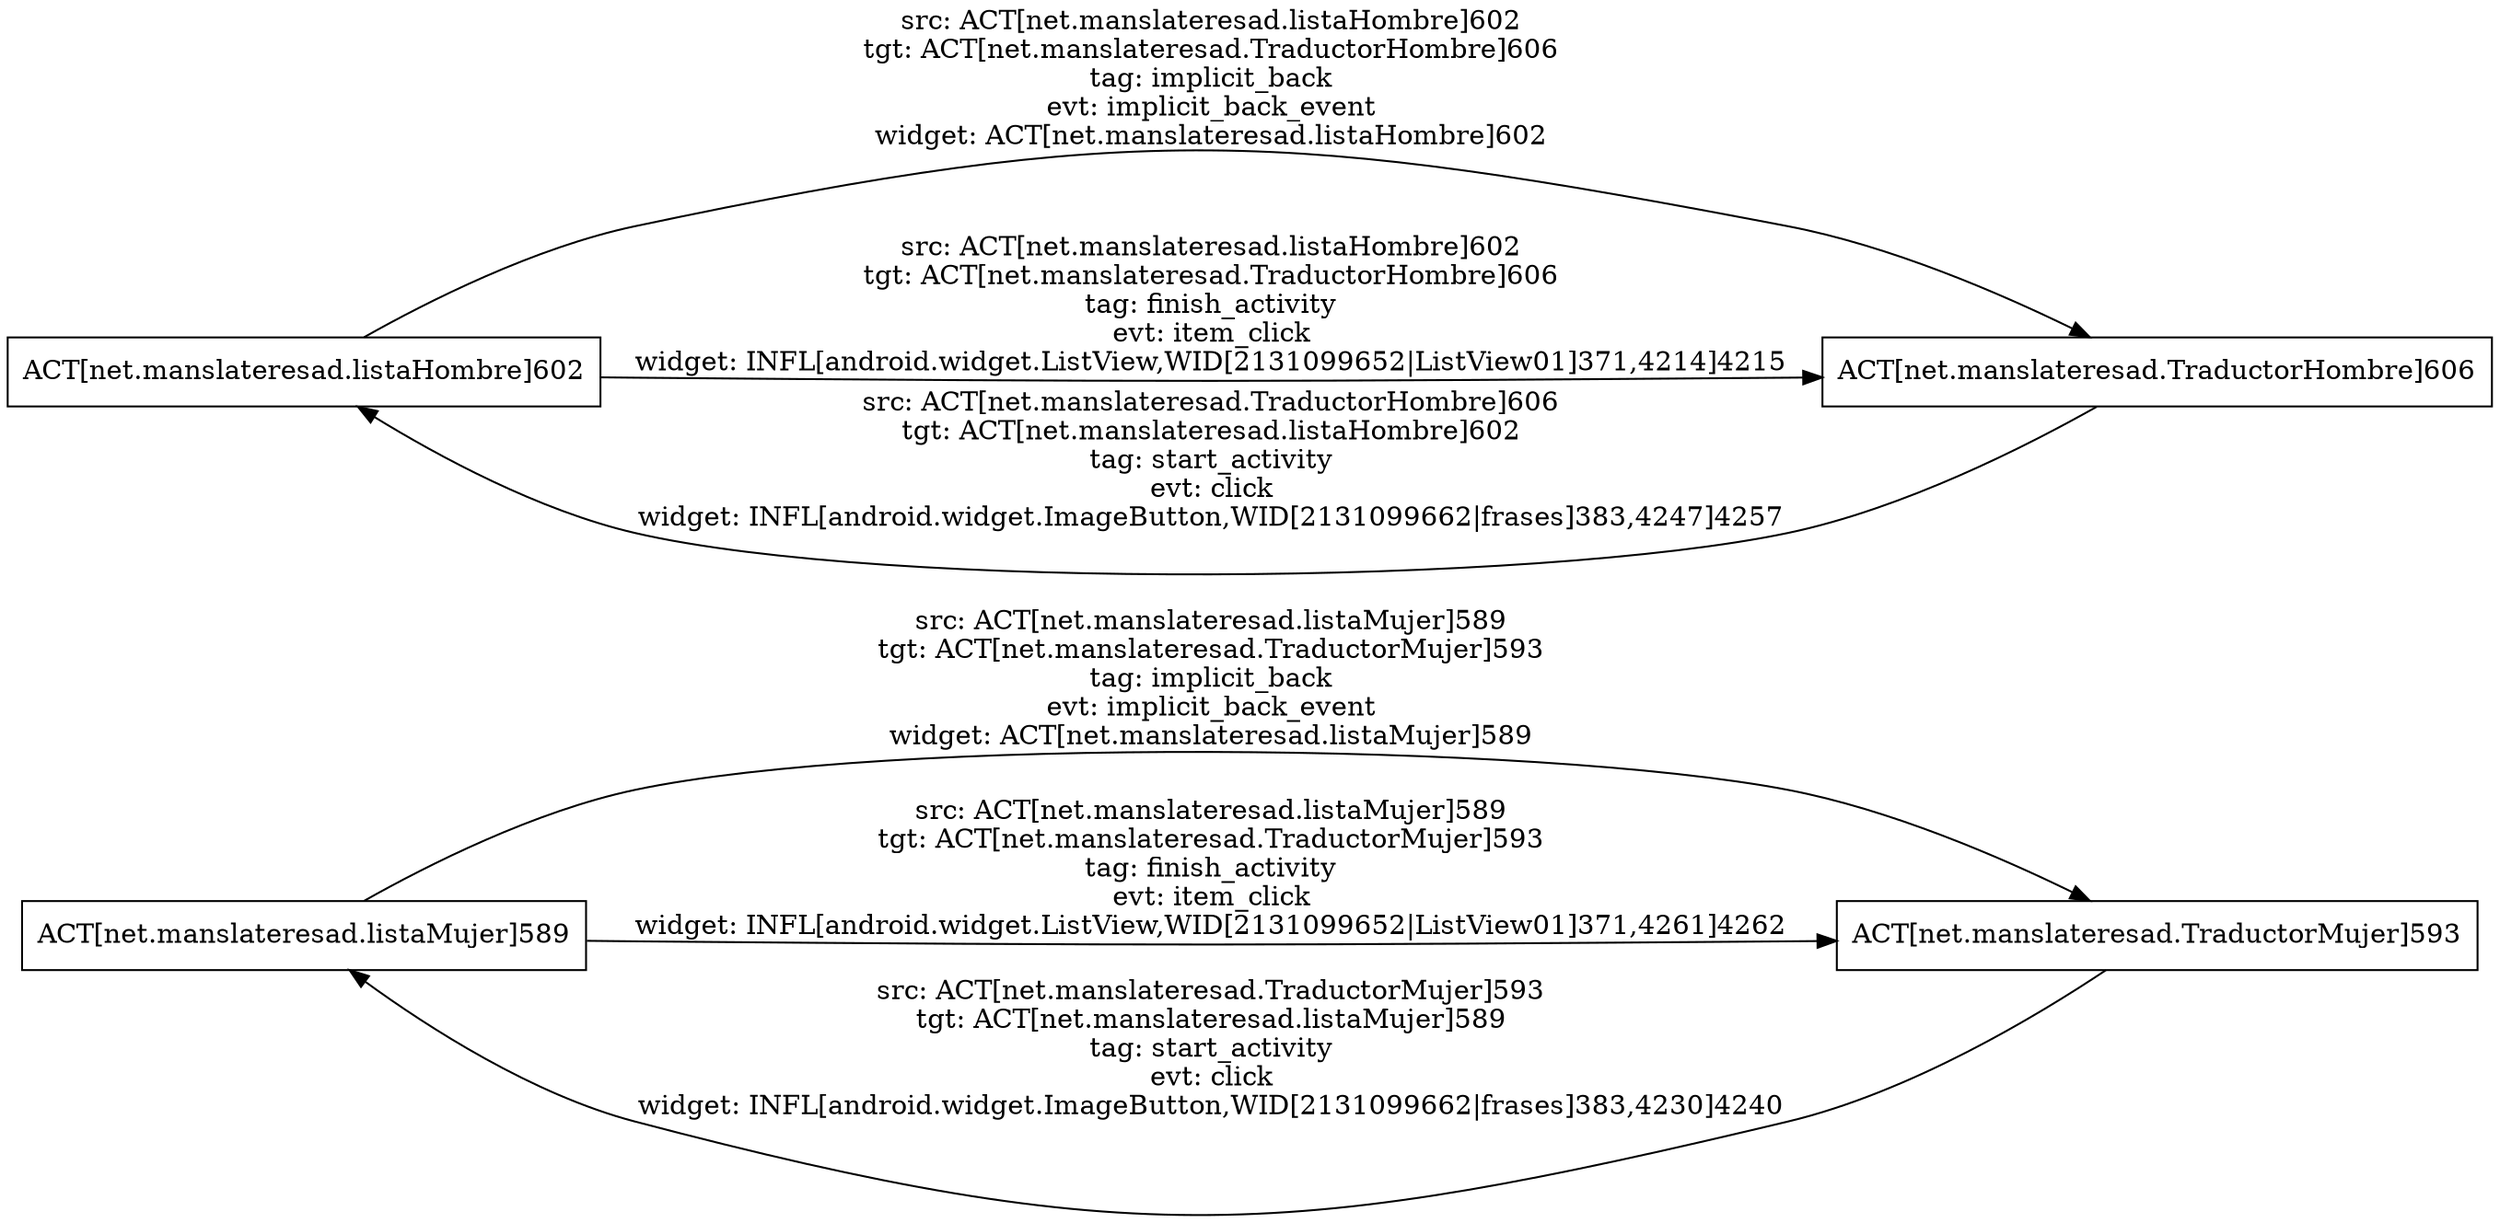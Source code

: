 digraph G {
 rankdir=LR;
 node[shape=box];
 n3 [label="ACT[net.manslateresad.listaMujer]589"];
 n4 [label="ACT[net.manslateresad.TraductorMujer]593"];
 n5 [label="ACT[net.manslateresad.listaHombre]602"];
 n6 [label="ACT[net.manslateresad.TraductorHombre]606"];
 n4 -> n3 [label="src: ACT[net.manslateresad.TraductorMujer]593\ntgt: ACT[net.manslateresad.listaMujer]589\ntag: start_activity\nevt: click\nwidget: INFL[android.widget.ImageButton,WID[2131099662|frases]383,4230]4240\n"];
 n5 -> n6 [label="src: ACT[net.manslateresad.listaHombre]602\ntgt: ACT[net.manslateresad.TraductorHombre]606\ntag: implicit_back\nevt: implicit_back_event\nwidget: ACT[net.manslateresad.listaHombre]602\n"];
 n5 -> n6 [label="src: ACT[net.manslateresad.listaHombre]602\ntgt: ACT[net.manslateresad.TraductorHombre]606\ntag: finish_activity\nevt: item_click\nwidget: INFL[android.widget.ListView,WID[2131099652|ListView01]371,4214]4215\n"];
 n6 -> n5 [label="src: ACT[net.manslateresad.TraductorHombre]606\ntgt: ACT[net.manslateresad.listaHombre]602\ntag: start_activity\nevt: click\nwidget: INFL[android.widget.ImageButton,WID[2131099662|frases]383,4247]4257\n"];
 n3 -> n4 [label="src: ACT[net.manslateresad.listaMujer]589\ntgt: ACT[net.manslateresad.TraductorMujer]593\ntag: implicit_back\nevt: implicit_back_event\nwidget: ACT[net.manslateresad.listaMujer]589\n"];
 n3 -> n4 [label="src: ACT[net.manslateresad.listaMujer]589\ntgt: ACT[net.manslateresad.TraductorMujer]593\ntag: finish_activity\nevt: item_click\nwidget: INFL[android.widget.ListView,WID[2131099652|ListView01]371,4261]4262\n"];
}